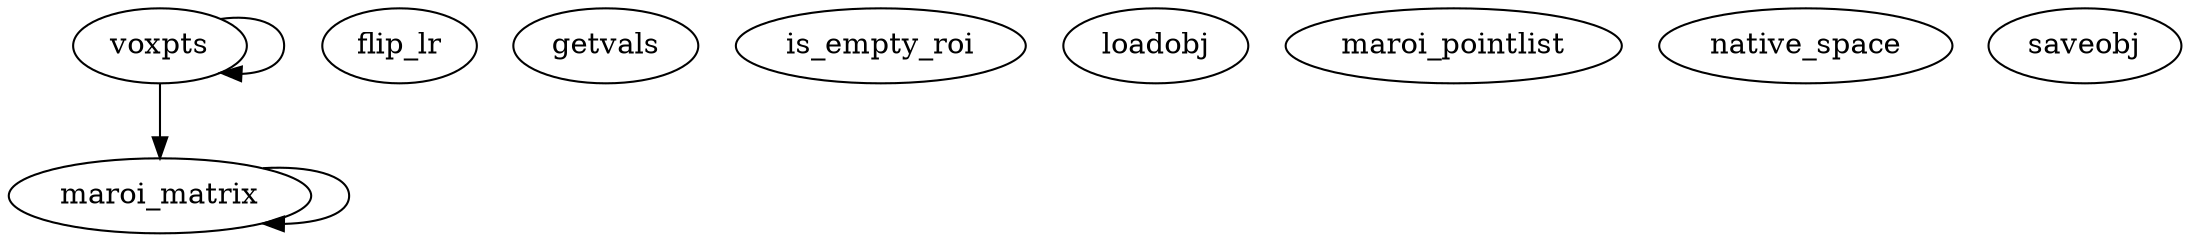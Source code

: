 /* Created by mdot for Matlab */
digraph m2html {
  maroi_matrix -> maroi_matrix;
  voxpts -> maroi_matrix;
  voxpts -> voxpts;

  flip_lr [URL="flip_lr.html"];
  getvals [URL="getvals.html"];
  is_empty_roi [URL="is_empty_roi.html"];
  loadobj [URL="loadobj.html"];
  maroi_matrix [URL="maroi_matrix.html"];
  maroi_pointlist [URL="maroi_pointlist.html"];
  native_space [URL="native_space.html"];
  saveobj [URL="saveobj.html"];
  voxpts [URL="voxpts.html"];
}